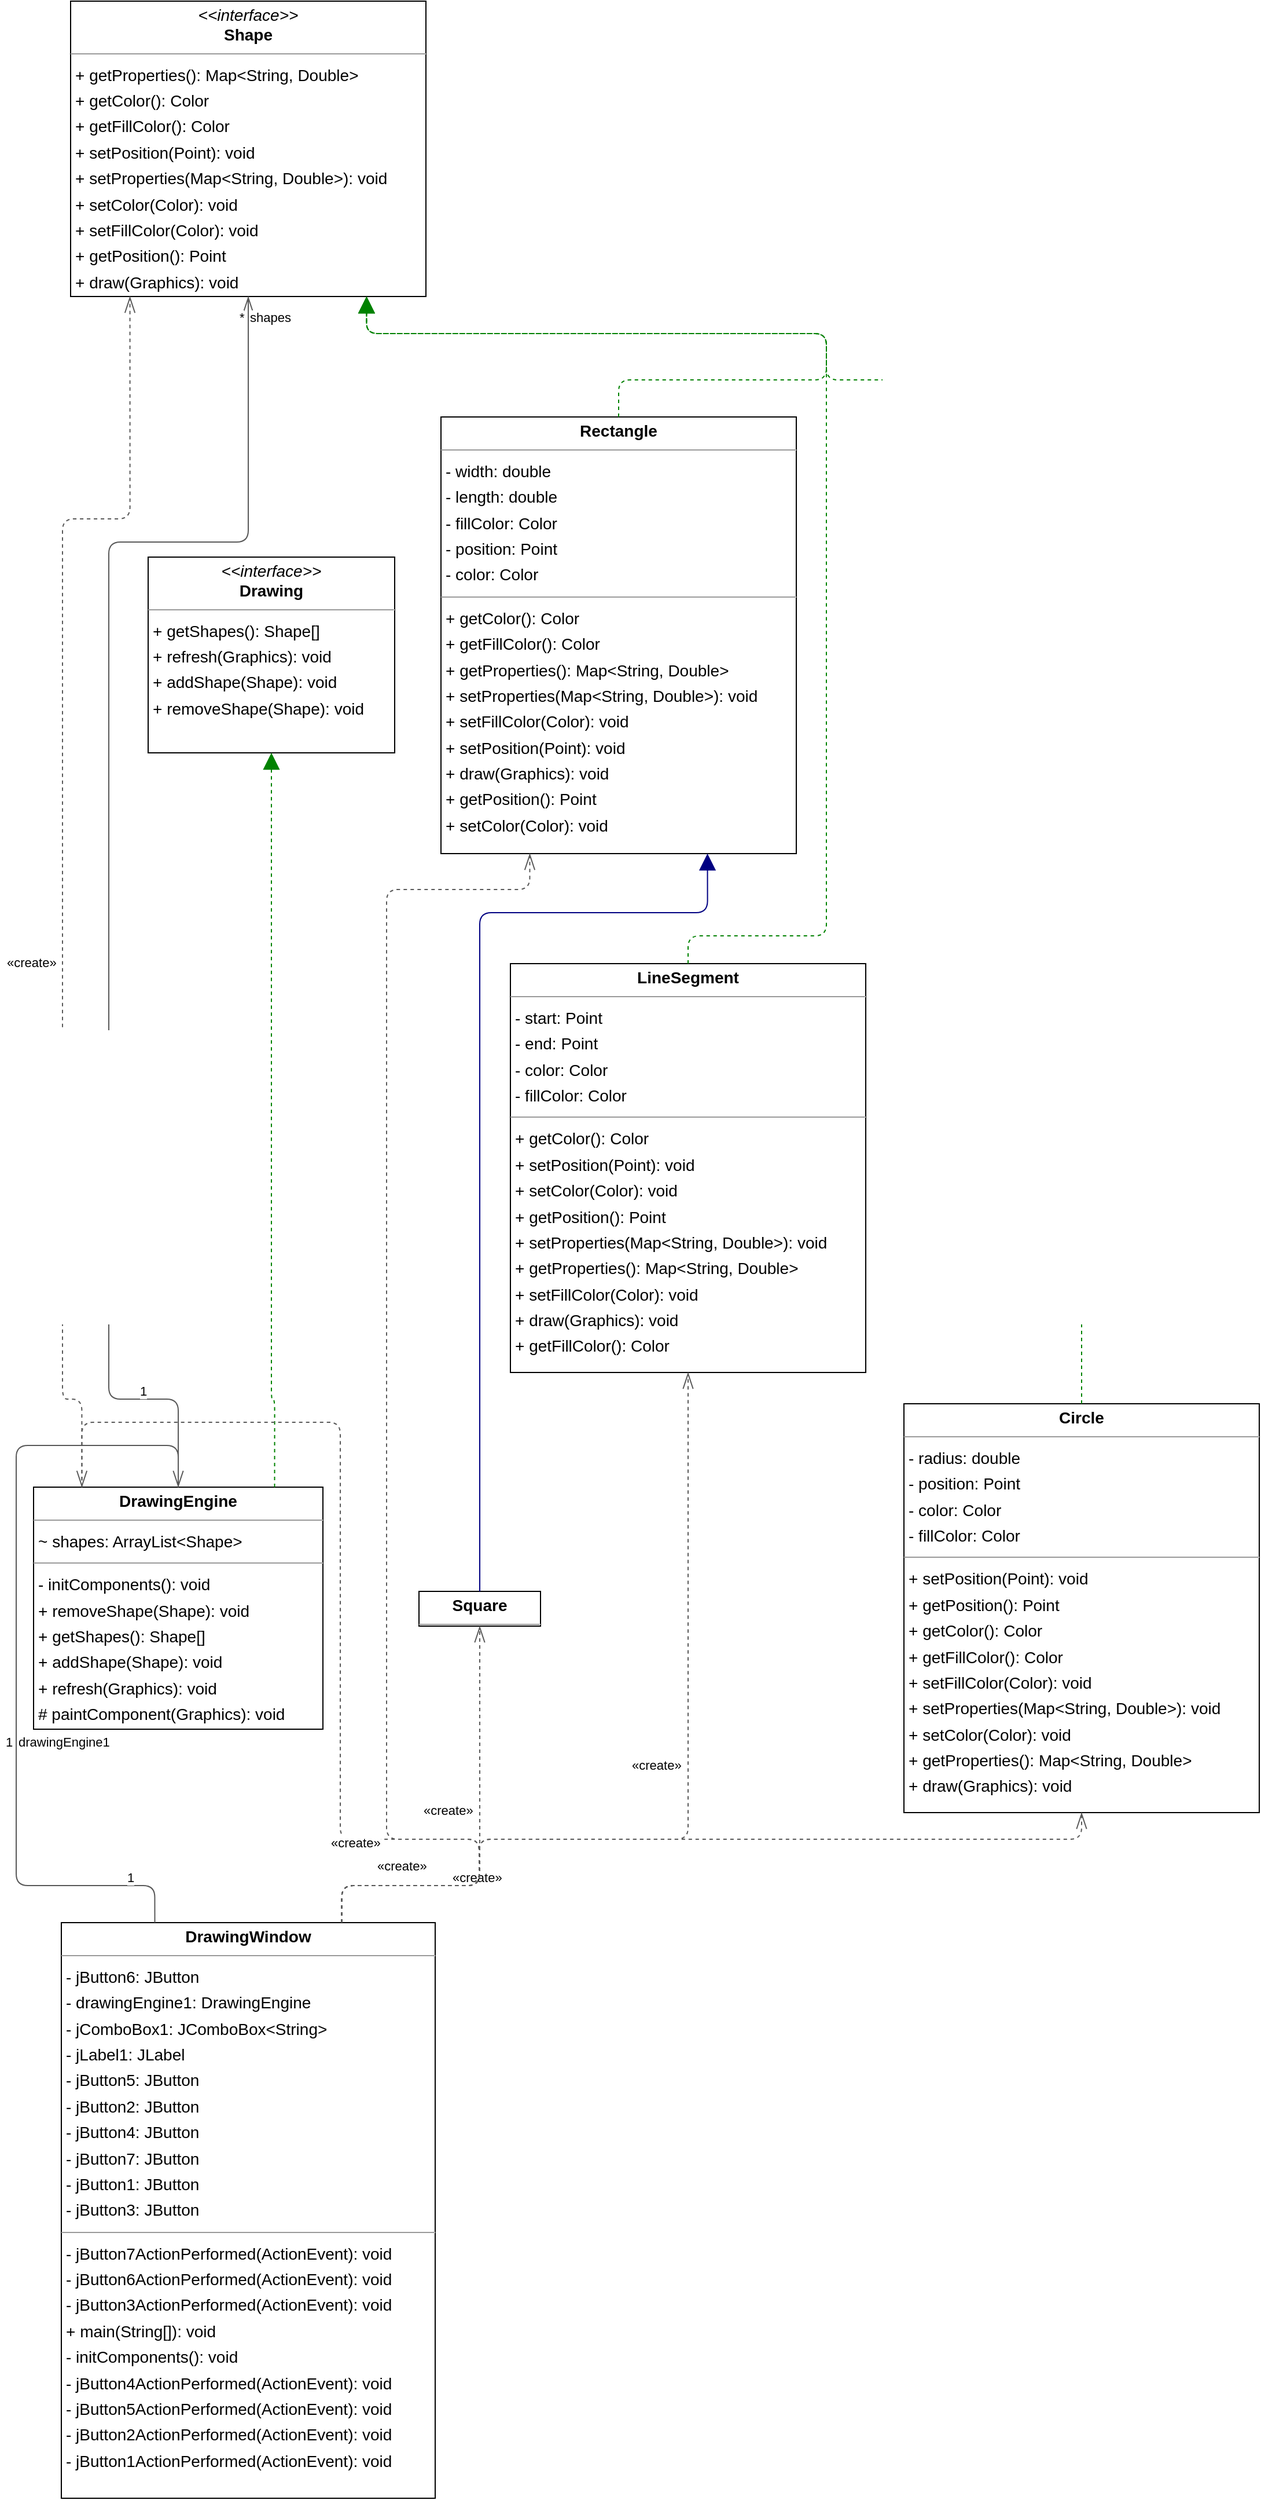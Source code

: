 <mxGraphModel dx="0" dy="0" grid="1" gridSize="10" guides="1" tooltips="1" connect="1" arrows="1" fold="1" page="0" pageScale="1" background="none" math="0" shadow="0">
  <root>
    <mxCell id="0" />
    <mxCell id="1" parent="0" />
    <mxCell id="node2" parent="1" vertex="1" value="&lt;p style=&quot;margin:0px;margin-top:4px;text-align:center;&quot;&gt;&lt;b&gt;Circle&lt;/b&gt;&lt;/p&gt;&lt;hr size=&quot;1&quot;/&gt;&lt;p style=&quot;margin:0 0 0 4px;line-height:1.6;&quot;&gt;- radius: double&lt;br/&gt;- position: Point&lt;br/&gt;- color: Color&lt;br/&gt;- fillColor: Color&lt;/p&gt;&lt;hr size=&quot;1&quot;/&gt;&lt;p style=&quot;margin:0 0 0 4px;line-height:1.6;&quot;&gt;+ setPosition(Point): void&lt;br/&gt;+ getPosition(): Point&lt;br/&gt;+ getColor(): Color&lt;br/&gt;+ getFillColor(): Color&lt;br/&gt;+ setFillColor(Color): void&lt;br/&gt;+ setProperties(Map&amp;lt;String, Double&amp;gt;): void&lt;br/&gt;+ setColor(Color): void&lt;br/&gt;+ getProperties(): Map&amp;lt;String, Double&amp;gt;&lt;br/&gt;+ draw(Graphics): void&lt;/p&gt;" style="verticalAlign=top;align=left;overflow=fill;fontSize=14;fontFamily=Helvetica;html=1;rounded=0;shadow=0;comic=0;labelBackgroundColor=none;strokeWidth=1;">
      <mxGeometry x="663" y="1198" width="307" height="353" as="geometry" />
    </mxCell>
    <mxCell id="node7" parent="1" vertex="1" value="&lt;p style=&quot;margin:0px;margin-top:4px;text-align:center;&quot;&gt;&lt;i&gt;&amp;lt;&amp;lt;interface&amp;gt;&amp;gt;&lt;/i&gt;&lt;br/&gt;&lt;b&gt;Drawing&lt;/b&gt;&lt;/p&gt;&lt;hr size=&quot;1&quot;/&gt;&lt;p style=&quot;margin:0 0 0 4px;line-height:1.6;&quot;&gt;+ getShapes(): Shape[]&lt;br/&gt;+ refresh(Graphics): void&lt;br/&gt;+ addShape(Shape): void&lt;br/&gt;+ removeShape(Shape): void&lt;/p&gt;" style="verticalAlign=top;align=left;overflow=fill;fontSize=14;fontFamily=Helvetica;html=1;rounded=0;shadow=0;comic=0;labelBackgroundColor=none;strokeWidth=1;">
      <mxGeometry x="10" y="467" width="213" height="169" as="geometry" />
    </mxCell>
    <mxCell id="node0" parent="1" vertex="1" value="&lt;p style=&quot;margin:0px;margin-top:4px;text-align:center;&quot;&gt;&lt;b&gt;DrawingEngine&lt;/b&gt;&lt;/p&gt;&lt;hr size=&quot;1&quot;/&gt;&lt;p style=&quot;margin:0 0 0 4px;line-height:1.6;&quot;&gt;~ shapes: ArrayList&amp;lt;Shape&amp;gt;&lt;/p&gt;&lt;hr size=&quot;1&quot;/&gt;&lt;p style=&quot;margin:0 0 0 4px;line-height:1.6;&quot;&gt;- initComponents(): void&lt;br/&gt;+ removeShape(Shape): void&lt;br/&gt;+ getShapes(): Shape[]&lt;br/&gt;+ addShape(Shape): void&lt;br/&gt;+ refresh(Graphics): void&lt;br/&gt;# paintComponent(Graphics): void&lt;/p&gt;" style="verticalAlign=top;align=left;overflow=fill;fontSize=14;fontFamily=Helvetica;html=1;rounded=0;shadow=0;comic=0;labelBackgroundColor=none;strokeWidth=1;">
      <mxGeometry x="-89" y="1270" width="250" height="209" as="geometry" />
    </mxCell>
    <mxCell id="node5" parent="1" vertex="1" value="&lt;p style=&quot;margin:0px;margin-top:4px;text-align:center;&quot;&gt;&lt;b&gt;DrawingWindow&lt;/b&gt;&lt;/p&gt;&lt;hr size=&quot;1&quot;/&gt;&lt;p style=&quot;margin:0 0 0 4px;line-height:1.6;&quot;&gt;- jButton6: JButton&lt;br/&gt;- drawingEngine1: DrawingEngine&lt;br/&gt;- jComboBox1: JComboBox&amp;lt;String&amp;gt;&lt;br/&gt;- jLabel1: JLabel&lt;br/&gt;- jButton5: JButton&lt;br/&gt;- jButton2: JButton&lt;br/&gt;- jButton4: JButton&lt;br/&gt;- jButton7: JButton&lt;br/&gt;- jButton1: JButton&lt;br/&gt;- jButton3: JButton&lt;/p&gt;&lt;hr size=&quot;1&quot;/&gt;&lt;p style=&quot;margin:0 0 0 4px;line-height:1.6;&quot;&gt;- jButton7ActionPerformed(ActionEvent): void&lt;br/&gt;- jButton6ActionPerformed(ActionEvent): void&lt;br/&gt;- jButton3ActionPerformed(ActionEvent): void&lt;br/&gt;+ main(String[]): void&lt;br/&gt;- initComponents(): void&lt;br/&gt;- jButton4ActionPerformed(ActionEvent): void&lt;br/&gt;- jButton5ActionPerformed(ActionEvent): void&lt;br/&gt;- jButton2ActionPerformed(ActionEvent): void&lt;br/&gt;- jButton1ActionPerformed(ActionEvent): void&lt;/p&gt;" style="verticalAlign=top;align=left;overflow=fill;fontSize=14;fontFamily=Helvetica;html=1;rounded=0;shadow=0;comic=0;labelBackgroundColor=none;strokeWidth=1;">
      <mxGeometry x="-65" y="1646" width="323" height="497" as="geometry" />
    </mxCell>
    <mxCell id="node3" parent="1" vertex="1" value="&lt;p style=&quot;margin:0px;margin-top:4px;text-align:center;&quot;&gt;&lt;b&gt;LineSegment&lt;/b&gt;&lt;/p&gt;&lt;hr size=&quot;1&quot;/&gt;&lt;p style=&quot;margin:0 0 0 4px;line-height:1.6;&quot;&gt;- start: Point&lt;br/&gt;- end: Point&lt;br/&gt;- color: Color&lt;br/&gt;- fillColor: Color&lt;/p&gt;&lt;hr size=&quot;1&quot;/&gt;&lt;p style=&quot;margin:0 0 0 4px;line-height:1.6;&quot;&gt;+ getColor(): Color&lt;br/&gt;+ setPosition(Point): void&lt;br/&gt;+ setColor(Color): void&lt;br/&gt;+ getPosition(): Point&lt;br/&gt;+ setProperties(Map&amp;lt;String, Double&amp;gt;): void&lt;br/&gt;+ getProperties(): Map&amp;lt;String, Double&amp;gt;&lt;br/&gt;+ setFillColor(Color): void&lt;br/&gt;+ draw(Graphics): void&lt;br/&gt;+ getFillColor(): Color&lt;/p&gt;" style="verticalAlign=top;align=left;overflow=fill;fontSize=14;fontFamily=Helvetica;html=1;rounded=0;shadow=0;comic=0;labelBackgroundColor=none;strokeWidth=1;">
      <mxGeometry x="323" y="818" width="307" height="353" as="geometry" />
    </mxCell>
    <mxCell id="node6" parent="1" vertex="1" value="&lt;p style=&quot;margin:0px;margin-top:4px;text-align:center;&quot;&gt;&lt;b&gt;Rectangle&lt;/b&gt;&lt;/p&gt;&lt;hr size=&quot;1&quot;/&gt;&lt;p style=&quot;margin:0 0 0 4px;line-height:1.6;&quot;&gt;- width: double&lt;br/&gt;- length: double&lt;br/&gt;- fillColor: Color&lt;br/&gt;- position: Point&lt;br/&gt;- color: Color&lt;/p&gt;&lt;hr size=&quot;1&quot;/&gt;&lt;p style=&quot;margin:0 0 0 4px;line-height:1.6;&quot;&gt;+ getColor(): Color&lt;br/&gt;+ getFillColor(): Color&lt;br/&gt;+ getProperties(): Map&amp;lt;String, Double&amp;gt;&lt;br/&gt;+ setProperties(Map&amp;lt;String, Double&amp;gt;): void&lt;br/&gt;+ setFillColor(Color): void&lt;br/&gt;+ setPosition(Point): void&lt;br/&gt;+ draw(Graphics): void&lt;br/&gt;+ getPosition(): Point&lt;br/&gt;+ setColor(Color): void&lt;/p&gt;" style="verticalAlign=top;align=left;overflow=fill;fontSize=14;fontFamily=Helvetica;html=1;rounded=0;shadow=0;comic=0;labelBackgroundColor=none;strokeWidth=1;">
      <mxGeometry x="263" y="346" width="307" height="377" as="geometry" />
    </mxCell>
    <mxCell id="node1" parent="1" vertex="1" value="&lt;p style=&quot;margin:0px;margin-top:4px;text-align:center;&quot;&gt;&lt;i&gt;&amp;lt;&amp;lt;interface&amp;gt;&amp;gt;&lt;/i&gt;&lt;br/&gt;&lt;b&gt;Shape&lt;/b&gt;&lt;/p&gt;&lt;hr size=&quot;1&quot;/&gt;&lt;p style=&quot;margin:0 0 0 4px;line-height:1.6;&quot;&gt;+ getProperties(): Map&amp;lt;String, Double&amp;gt;&lt;br/&gt;+ getColor(): Color&lt;br/&gt;+ getFillColor(): Color&lt;br/&gt;+ setPosition(Point): void&lt;br/&gt;+ setProperties(Map&amp;lt;String, Double&amp;gt;): void&lt;br/&gt;+ setColor(Color): void&lt;br/&gt;+ setFillColor(Color): void&lt;br/&gt;+ getPosition(): Point&lt;br/&gt;+ draw(Graphics): void&lt;/p&gt;" style="verticalAlign=top;align=left;overflow=fill;fontSize=14;fontFamily=Helvetica;html=1;rounded=0;shadow=0;comic=0;labelBackgroundColor=none;strokeWidth=1;">
      <mxGeometry x="-57" y="-13" width="307" height="255" as="geometry" />
    </mxCell>
    <mxCell id="node4" parent="1" vertex="1" value="&lt;p style=&quot;margin:0px;margin-top:4px;text-align:center;&quot;&gt;&lt;b&gt;Square&lt;/b&gt;&lt;/p&gt;&lt;hr size=&quot;1&quot;/&gt;" style="verticalAlign=top;align=left;overflow=fill;fontSize=14;fontFamily=Helvetica;html=1;rounded=0;shadow=0;comic=0;labelBackgroundColor=none;strokeWidth=1;">
      <mxGeometry x="244" y="1360" width="105" height="30" as="geometry" />
    </mxCell>
    <mxCell id="edge2" edge="1" value="" parent="1" source="node2" target="node1" style="html=1;rounded=1;edgeStyle=orthogonalEdgeStyle;dashed=1;startArrow=none;endArrow=block;endSize=12;strokeColor=#008200;exitX=0.500;exitY=0.000;exitDx=0;exitDy=0;entryX=0.833;entryY=1.000;entryDx=0;entryDy=0;">
      <mxGeometry width="50" height="50" relative="1" as="geometry">
        <Array as="points">
          <mxPoint x="816" y="314" />
          <mxPoint x="596" y="314" />
          <mxPoint x="596" y="274" />
          <mxPoint x="198" y="274" />
        </Array>
      </mxGeometry>
    </mxCell>
    <mxCell id="edge3" edge="1" value="" parent="1" source="node0" target="node7" style="html=1;rounded=1;edgeStyle=orthogonalEdgeStyle;dashed=1;startArrow=none;endArrow=block;endSize=12;strokeColor=#008200;exitX=0.833;exitY=0.000;exitDx=0;exitDy=0;entryX=0.500;entryY=1.000;entryDx=0;entryDy=0;">
      <mxGeometry width="50" height="50" relative="1" as="geometry">
        <Array as="points">
          <mxPoint x="119" y="1194" />
          <mxPoint x="116" y="1194" />
        </Array>
      </mxGeometry>
    </mxCell>
    <mxCell id="edge11" edge="1" value="" parent="1" source="node0" target="node1" style="html=1;rounded=1;edgeStyle=orthogonalEdgeStyle;dashed=0;startArrow=diamondThinstartSize=12;endArrow=openThin;endSize=12;strokeColor=#595959;exitX=0.500;exitY=0.000;exitDx=0;exitDy=0;entryX=0.500;entryY=1.000;entryDx=0;entryDy=0;">
      <mxGeometry width="50" height="50" relative="1" as="geometry">
        <Array as="points">
          <mxPoint x="36" y="1194" />
          <mxPoint x="-24" y="1194" />
          <mxPoint x="-24" y="454" />
          <mxPoint x="96" y="454" />
        </Array>
      </mxGeometry>
    </mxCell>
    <mxCell id="label66" parent="edge11" vertex="1" connectable="0" value="1" style="edgeLabel;resizable=0;html=1;align=left;verticalAlign=top;strokeColor=default;">
      <mxGeometry x="1" y="1174" as="geometry" />
    </mxCell>
    <mxCell id="label70" parent="edge11" vertex="1" connectable="0" value="*" style="edgeLabel;resizable=0;html=1;align=left;verticalAlign=top;strokeColor=default;">
      <mxGeometry x="87" y="247" as="geometry" />
    </mxCell>
    <mxCell id="label71" parent="edge11" vertex="1" connectable="0" value="shapes" style="edgeLabel;resizable=0;html=1;align=left;verticalAlign=top;strokeColor=default;">
      <mxGeometry x="96" y="247" as="geometry" />
    </mxCell>
    <mxCell id="edge12" edge="1" value="" parent="1" source="node0" target="node1" style="html=1;rounded=1;edgeStyle=orthogonalEdgeStyle;dashed=1;startArrow=none;endArrow=openThin;endSize=12;strokeColor=#595959;exitX=0.167;exitY=0.000;exitDx=0;exitDy=0;entryX=0.167;entryY=1.000;entryDx=0;entryDy=0;">
      <mxGeometry width="50" height="50" relative="1" as="geometry">
        <Array as="points">
          <mxPoint x="-47" y="1194" />
          <mxPoint x="-64" y="1194" />
          <mxPoint x="-64" y="434" />
          <mxPoint x="-6" y="434" />
        </Array>
      </mxGeometry>
    </mxCell>
    <mxCell id="label74" parent="edge12" vertex="1" connectable="0" value="«create»" style="edgeLabel;resizable=0;html=1;align=left;verticalAlign=top;strokeColor=default;">
      <mxGeometry x="-114" y="804" as="geometry" />
    </mxCell>
    <mxCell id="edge5" edge="1" value="" parent="1" source="node5" target="node2" style="html=1;rounded=1;edgeStyle=orthogonalEdgeStyle;dashed=1;startArrow=none;endArrow=openThin;endSize=12;strokeColor=#595959;exitX=0.750;exitY=0.000;exitDx=0;exitDy=0;entryX=0.500;entryY=1.000;entryDx=0;entryDy=0;">
      <mxGeometry width="50" height="50" relative="1" as="geometry">
        <Array as="points">
          <mxPoint x="177" y="1614" />
          <mxPoint x="296" y="1614" />
          <mxPoint x="296" y="1574" />
          <mxPoint x="816" y="1574" />
        </Array>
      </mxGeometry>
    </mxCell>
    <mxCell id="label32" parent="edge5" vertex="1" connectable="0" value="«create»" style="edgeLabel;resizable=0;html=1;align=left;verticalAlign=top;strokeColor=default;">
      <mxGeometry x="271" y="1594" as="geometry" />
    </mxCell>
    <mxCell id="edge7" edge="1" value="" parent="1" source="node5" target="node0" style="html=1;rounded=1;edgeStyle=orthogonalEdgeStyle;dashed=0;startArrow=diamondThinstartSize=12;endArrow=openThin;endSize=12;strokeColor=#595959;exitX=0.250;exitY=0.000;exitDx=0;exitDy=0;entryX=0.500;entryY=0.000;entryDx=0;entryDy=0;">
      <mxGeometry width="50" height="50" relative="1" as="geometry">
        <Array as="points">
          <mxPoint x="15" y="1614" />
          <mxPoint x="-104" y="1614" />
          <mxPoint x="-104" y="1234" />
          <mxPoint x="36" y="1234" />
        </Array>
      </mxGeometry>
    </mxCell>
    <mxCell id="label42" parent="edge7" vertex="1" connectable="0" value="1" style="edgeLabel;resizable=0;html=1;align=left;verticalAlign=top;strokeColor=default;">
      <mxGeometry x="-10" y="1594" as="geometry" />
    </mxCell>
    <mxCell id="label46" parent="edge7" vertex="1" connectable="0" value="1" style="edgeLabel;resizable=0;html=1;align=left;verticalAlign=top;strokeColor=default;">
      <mxGeometry x="-115" y="1477" as="geometry" />
    </mxCell>
    <mxCell id="label47" parent="edge7" vertex="1" connectable="0" value="drawingEngine1" style="edgeLabel;resizable=0;html=1;align=left;verticalAlign=top;strokeColor=default;">
      <mxGeometry x="-104" y="1477" as="geometry" />
    </mxCell>
    <mxCell id="edge10" edge="1" value="" parent="1" source="node5" target="node0" style="html=1;rounded=1;edgeStyle=orthogonalEdgeStyle;dashed=1;startArrow=none;endArrow=openThin;endSize=12;strokeColor=#595959;exitX=0.750;exitY=0.000;exitDx=0;exitDy=0;entryX=0.167;entryY=0.000;entryDx=0;entryDy=0;">
      <mxGeometry width="50" height="50" relative="1" as="geometry">
        <Array as="points">
          <mxPoint x="177" y="1614" />
          <mxPoint x="296" y="1614" />
          <mxPoint x="296" y="1574" />
          <mxPoint x="176" y="1574" />
          <mxPoint x="176" y="1214" />
          <mxPoint x="-47" y="1214" />
        </Array>
      </mxGeometry>
    </mxCell>
    <mxCell id="label62" parent="edge10" vertex="1" connectable="0" value="«create»" style="edgeLabel;resizable=0;html=1;align=left;verticalAlign=top;strokeColor=default;">
      <mxGeometry x="206" y="1584" as="geometry" />
    </mxCell>
    <mxCell id="edge9" edge="1" value="" parent="1" source="node5" target="node3" style="html=1;rounded=1;edgeStyle=orthogonalEdgeStyle;dashed=1;startArrow=none;endArrow=openThin;endSize=12;strokeColor=#595959;exitX=0.750;exitY=0.000;exitDx=0;exitDy=0;entryX=0.500;entryY=1.000;entryDx=0;entryDy=0;">
      <mxGeometry width="50" height="50" relative="1" as="geometry">
        <Array as="points">
          <mxPoint x="177" y="1614" />
          <mxPoint x="296" y="1614" />
          <mxPoint x="296" y="1574" />
          <mxPoint x="476" y="1574" />
        </Array>
      </mxGeometry>
    </mxCell>
    <mxCell id="label56" parent="edge9" vertex="1" connectable="0" value="«create»" style="edgeLabel;resizable=0;html=1;align=left;verticalAlign=top;strokeColor=default;">
      <mxGeometry x="426" y="1497" as="geometry" />
    </mxCell>
    <mxCell id="edge6" edge="1" value="" parent="1" source="node5" target="node6" style="html=1;rounded=1;edgeStyle=orthogonalEdgeStyle;dashed=1;startArrow=none;endArrow=openThin;endSize=12;strokeColor=#595959;exitX=0.750;exitY=0.000;exitDx=0;exitDy=0;entryX=0.250;entryY=1.000;entryDx=0;entryDy=0;">
      <mxGeometry width="50" height="50" relative="1" as="geometry">
        <Array as="points">
          <mxPoint x="177" y="1614" />
          <mxPoint x="296" y="1614" />
          <mxPoint x="296" y="1574" />
          <mxPoint x="216" y="1574" />
          <mxPoint x="216" y="754" />
          <mxPoint x="339" y="754" />
        </Array>
      </mxGeometry>
    </mxCell>
    <mxCell id="label38" parent="edge6" vertex="1" connectable="0" value="«create»" style="edgeLabel;resizable=0;html=1;align=left;verticalAlign=top;strokeColor=default;">
      <mxGeometry x="166" y="1564" as="geometry" />
    </mxCell>
    <mxCell id="edge8" edge="1" value="" parent="1" source="node5" target="node4" style="html=1;rounded=1;edgeStyle=orthogonalEdgeStyle;dashed=1;startArrow=none;endArrow=openThin;endSize=12;strokeColor=#595959;exitX=0.750;exitY=0.000;exitDx=0;exitDy=0;entryX=0.500;entryY=1.001;entryDx=0;entryDy=0;">
      <mxGeometry width="50" height="50" relative="1" as="geometry">
        <Array as="points">
          <mxPoint x="177" y="1614" />
          <mxPoint x="296" y="1614" />
        </Array>
      </mxGeometry>
    </mxCell>
    <mxCell id="label50" parent="edge8" vertex="1" connectable="0" value="«create»" style="edgeLabel;resizable=0;html=1;align=left;verticalAlign=top;strokeColor=default;">
      <mxGeometry x="246" y="1536" as="geometry" />
    </mxCell>
    <mxCell id="edge0" edge="1" value="" parent="1" source="node3" target="node1" style="html=1;rounded=1;edgeStyle=orthogonalEdgeStyle;dashed=1;startArrow=none;endArrow=block;endSize=12;strokeColor=#008200;exitX=0.500;exitY=0.000;exitDx=0;exitDy=0;entryX=0.833;entryY=1.000;entryDx=0;entryDy=0;">
      <mxGeometry width="50" height="50" relative="1" as="geometry">
        <Array as="points">
          <mxPoint x="476" y="794" />
          <mxPoint x="596" y="794" />
          <mxPoint x="596" y="274" />
          <mxPoint x="198" y="274" />
        </Array>
      </mxGeometry>
    </mxCell>
    <mxCell id="edge1" edge="1" value="" parent="1" source="node6" target="node1" style="html=1;rounded=1;edgeStyle=orthogonalEdgeStyle;dashed=1;startArrow=none;endArrow=block;endSize=12;strokeColor=#008200;exitX=0.500;exitY=0.000;exitDx=0;exitDy=0;entryX=0.833;entryY=1.000;entryDx=0;entryDy=0;">
      <mxGeometry width="50" height="50" relative="1" as="geometry">
        <Array as="points">
          <mxPoint x="416" y="314" />
          <mxPoint x="596" y="314" />
          <mxPoint x="596" y="274" />
          <mxPoint x="198" y="274" />
        </Array>
      </mxGeometry>
    </mxCell>
    <mxCell id="edge4" edge="1" value="" parent="1" source="node4" target="node6" style="html=1;rounded=1;edgeStyle=orthogonalEdgeStyle;dashed=0;startArrow=none;endArrow=block;endSize=12;strokeColor=#000082;exitX=0.500;exitY=0.001;exitDx=0;exitDy=0;entryX=0.750;entryY=1.000;entryDx=0;entryDy=0;">
      <mxGeometry width="50" height="50" relative="1" as="geometry">
        <Array as="points">
          <mxPoint x="296" y="774" />
          <mxPoint x="493" y="774" />
        </Array>
      </mxGeometry>
    </mxCell>
  </root>
</mxGraphModel>